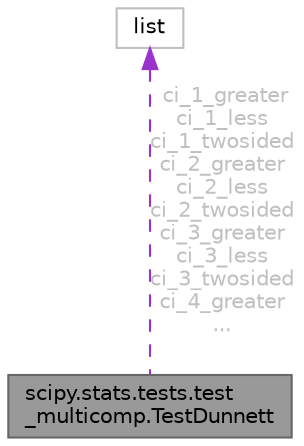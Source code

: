 digraph "scipy.stats.tests.test_multicomp.TestDunnett"
{
 // LATEX_PDF_SIZE
  bgcolor="transparent";
  edge [fontname=Helvetica,fontsize=10,labelfontname=Helvetica,labelfontsize=10];
  node [fontname=Helvetica,fontsize=10,shape=box,height=0.2,width=0.4];
  Node1 [id="Node000001",label="scipy.stats.tests.test\l_multicomp.TestDunnett",height=0.2,width=0.4,color="gray40", fillcolor="grey60", style="filled", fontcolor="black",tooltip=" "];
  Node2 -> Node1 [id="edge1_Node000001_Node000002",dir="back",color="darkorchid3",style="dashed",tooltip=" ",label=" ci_1_greater\nci_1_less\nci_1_twosided\nci_2_greater\nci_2_less\nci_2_twosided\nci_3_greater\nci_3_less\nci_3_twosided\nci_4_greater\n...",fontcolor="grey" ];
  Node2 [id="Node000002",label="list",height=0.2,width=0.4,color="grey75", fillcolor="white", style="filled",tooltip=" "];
}
